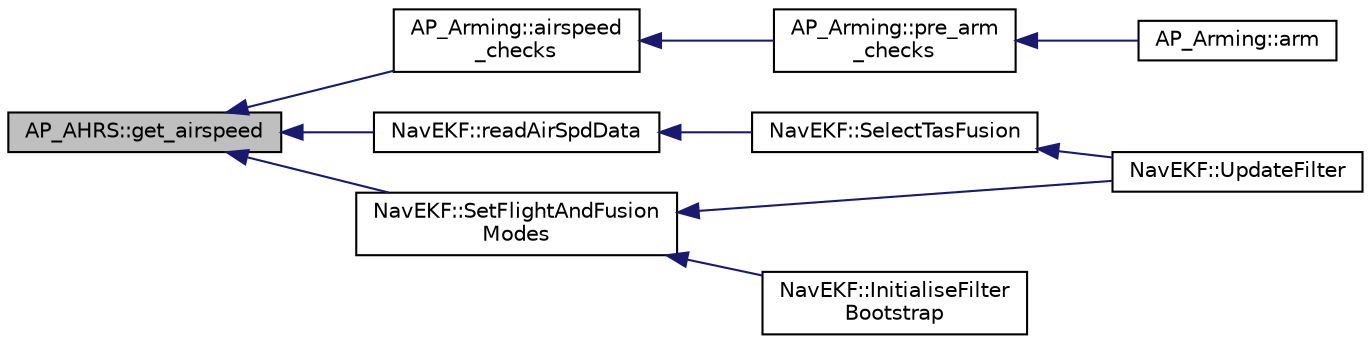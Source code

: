 digraph "AP_AHRS::get_airspeed"
{
 // INTERACTIVE_SVG=YES
  edge [fontname="Helvetica",fontsize="10",labelfontname="Helvetica",labelfontsize="10"];
  node [fontname="Helvetica",fontsize="10",shape=record];
  rankdir="LR";
  Node1 [label="AP_AHRS::get_airspeed",height=0.2,width=0.4,color="black", fillcolor="grey75", style="filled" fontcolor="black"];
  Node1 -> Node2 [dir="back",color="midnightblue",fontsize="10",style="solid",fontname="Helvetica"];
  Node2 [label="AP_Arming::airspeed\l_checks",height=0.2,width=0.4,color="black", fillcolor="white", style="filled",URL="$classAP__Arming.html#a2b7ca6e3c7517feca088b28d45f2fc61"];
  Node2 -> Node3 [dir="back",color="midnightblue",fontsize="10",style="solid",fontname="Helvetica"];
  Node3 [label="AP_Arming::pre_arm\l_checks",height=0.2,width=0.4,color="black", fillcolor="white", style="filled",URL="$classAP__Arming.html#a73c03baf7f22b7124a2ac9e9286a850a"];
  Node3 -> Node4 [dir="back",color="midnightblue",fontsize="10",style="solid",fontname="Helvetica"];
  Node4 [label="AP_Arming::arm",height=0.2,width=0.4,color="black", fillcolor="white", style="filled",URL="$classAP__Arming.html#a47b859d9929a736df2f08a1cad03efcb"];
  Node1 -> Node5 [dir="back",color="midnightblue",fontsize="10",style="solid",fontname="Helvetica"];
  Node5 [label="NavEKF::readAirSpdData",height=0.2,width=0.4,color="black", fillcolor="white", style="filled",URL="$classNavEKF.html#a6d310b4b28cd5ab824db834feadc83ff"];
  Node5 -> Node6 [dir="back",color="midnightblue",fontsize="10",style="solid",fontname="Helvetica"];
  Node6 [label="NavEKF::SelectTasFusion",height=0.2,width=0.4,color="black", fillcolor="white", style="filled",URL="$classNavEKF.html#a49295ac247658724f852cbec8be83398"];
  Node6 -> Node7 [dir="back",color="midnightblue",fontsize="10",style="solid",fontname="Helvetica"];
  Node7 [label="NavEKF::UpdateFilter",height=0.2,width=0.4,color="black", fillcolor="white", style="filled",URL="$classNavEKF.html#a58d3c9694abab421e8eadd78e72ac67c"];
  Node1 -> Node8 [dir="back",color="midnightblue",fontsize="10",style="solid",fontname="Helvetica"];
  Node8 [label="NavEKF::SetFlightAndFusion\lModes",height=0.2,width=0.4,color="black", fillcolor="white", style="filled",URL="$classNavEKF.html#a02ca7503660ded3d95abce7c81d2eebf"];
  Node8 -> Node9 [dir="back",color="midnightblue",fontsize="10",style="solid",fontname="Helvetica"];
  Node9 [label="NavEKF::InitialiseFilter\lBootstrap",height=0.2,width=0.4,color="black", fillcolor="white", style="filled",URL="$classNavEKF.html#a290932b02347c5247f036fbc3c7af9d8"];
  Node8 -> Node7 [dir="back",color="midnightblue",fontsize="10",style="solid",fontname="Helvetica"];
}
